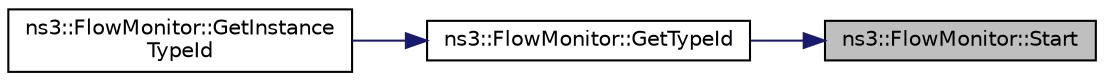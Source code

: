 digraph "ns3::FlowMonitor::Start"
{
 // LATEX_PDF_SIZE
  edge [fontname="Helvetica",fontsize="10",labelfontname="Helvetica",labelfontsize="10"];
  node [fontname="Helvetica",fontsize="10",shape=record];
  rankdir="RL";
  Node1 [label="ns3::FlowMonitor::Start",height=0.2,width=0.4,color="black", fillcolor="grey75", style="filled", fontcolor="black",tooltip="Set the time, counting from the current time, from which to start monitoring flows."];
  Node1 -> Node2 [dir="back",color="midnightblue",fontsize="10",style="solid",fontname="Helvetica"];
  Node2 [label="ns3::FlowMonitor::GetTypeId",height=0.2,width=0.4,color="black", fillcolor="white", style="filled",URL="$classns3_1_1_flow_monitor.html#af008c9694678b4e7a1a7d979e71a7c1d",tooltip="Get the type ID."];
  Node2 -> Node3 [dir="back",color="midnightblue",fontsize="10",style="solid",fontname="Helvetica"];
  Node3 [label="ns3::FlowMonitor::GetInstance\lTypeId",height=0.2,width=0.4,color="black", fillcolor="white", style="filled",URL="$classns3_1_1_flow_monitor.html#a079cb57dfa6bcc8f9de9b94b95ecbd9f",tooltip="Get the most derived TypeId for this Object."];
}
